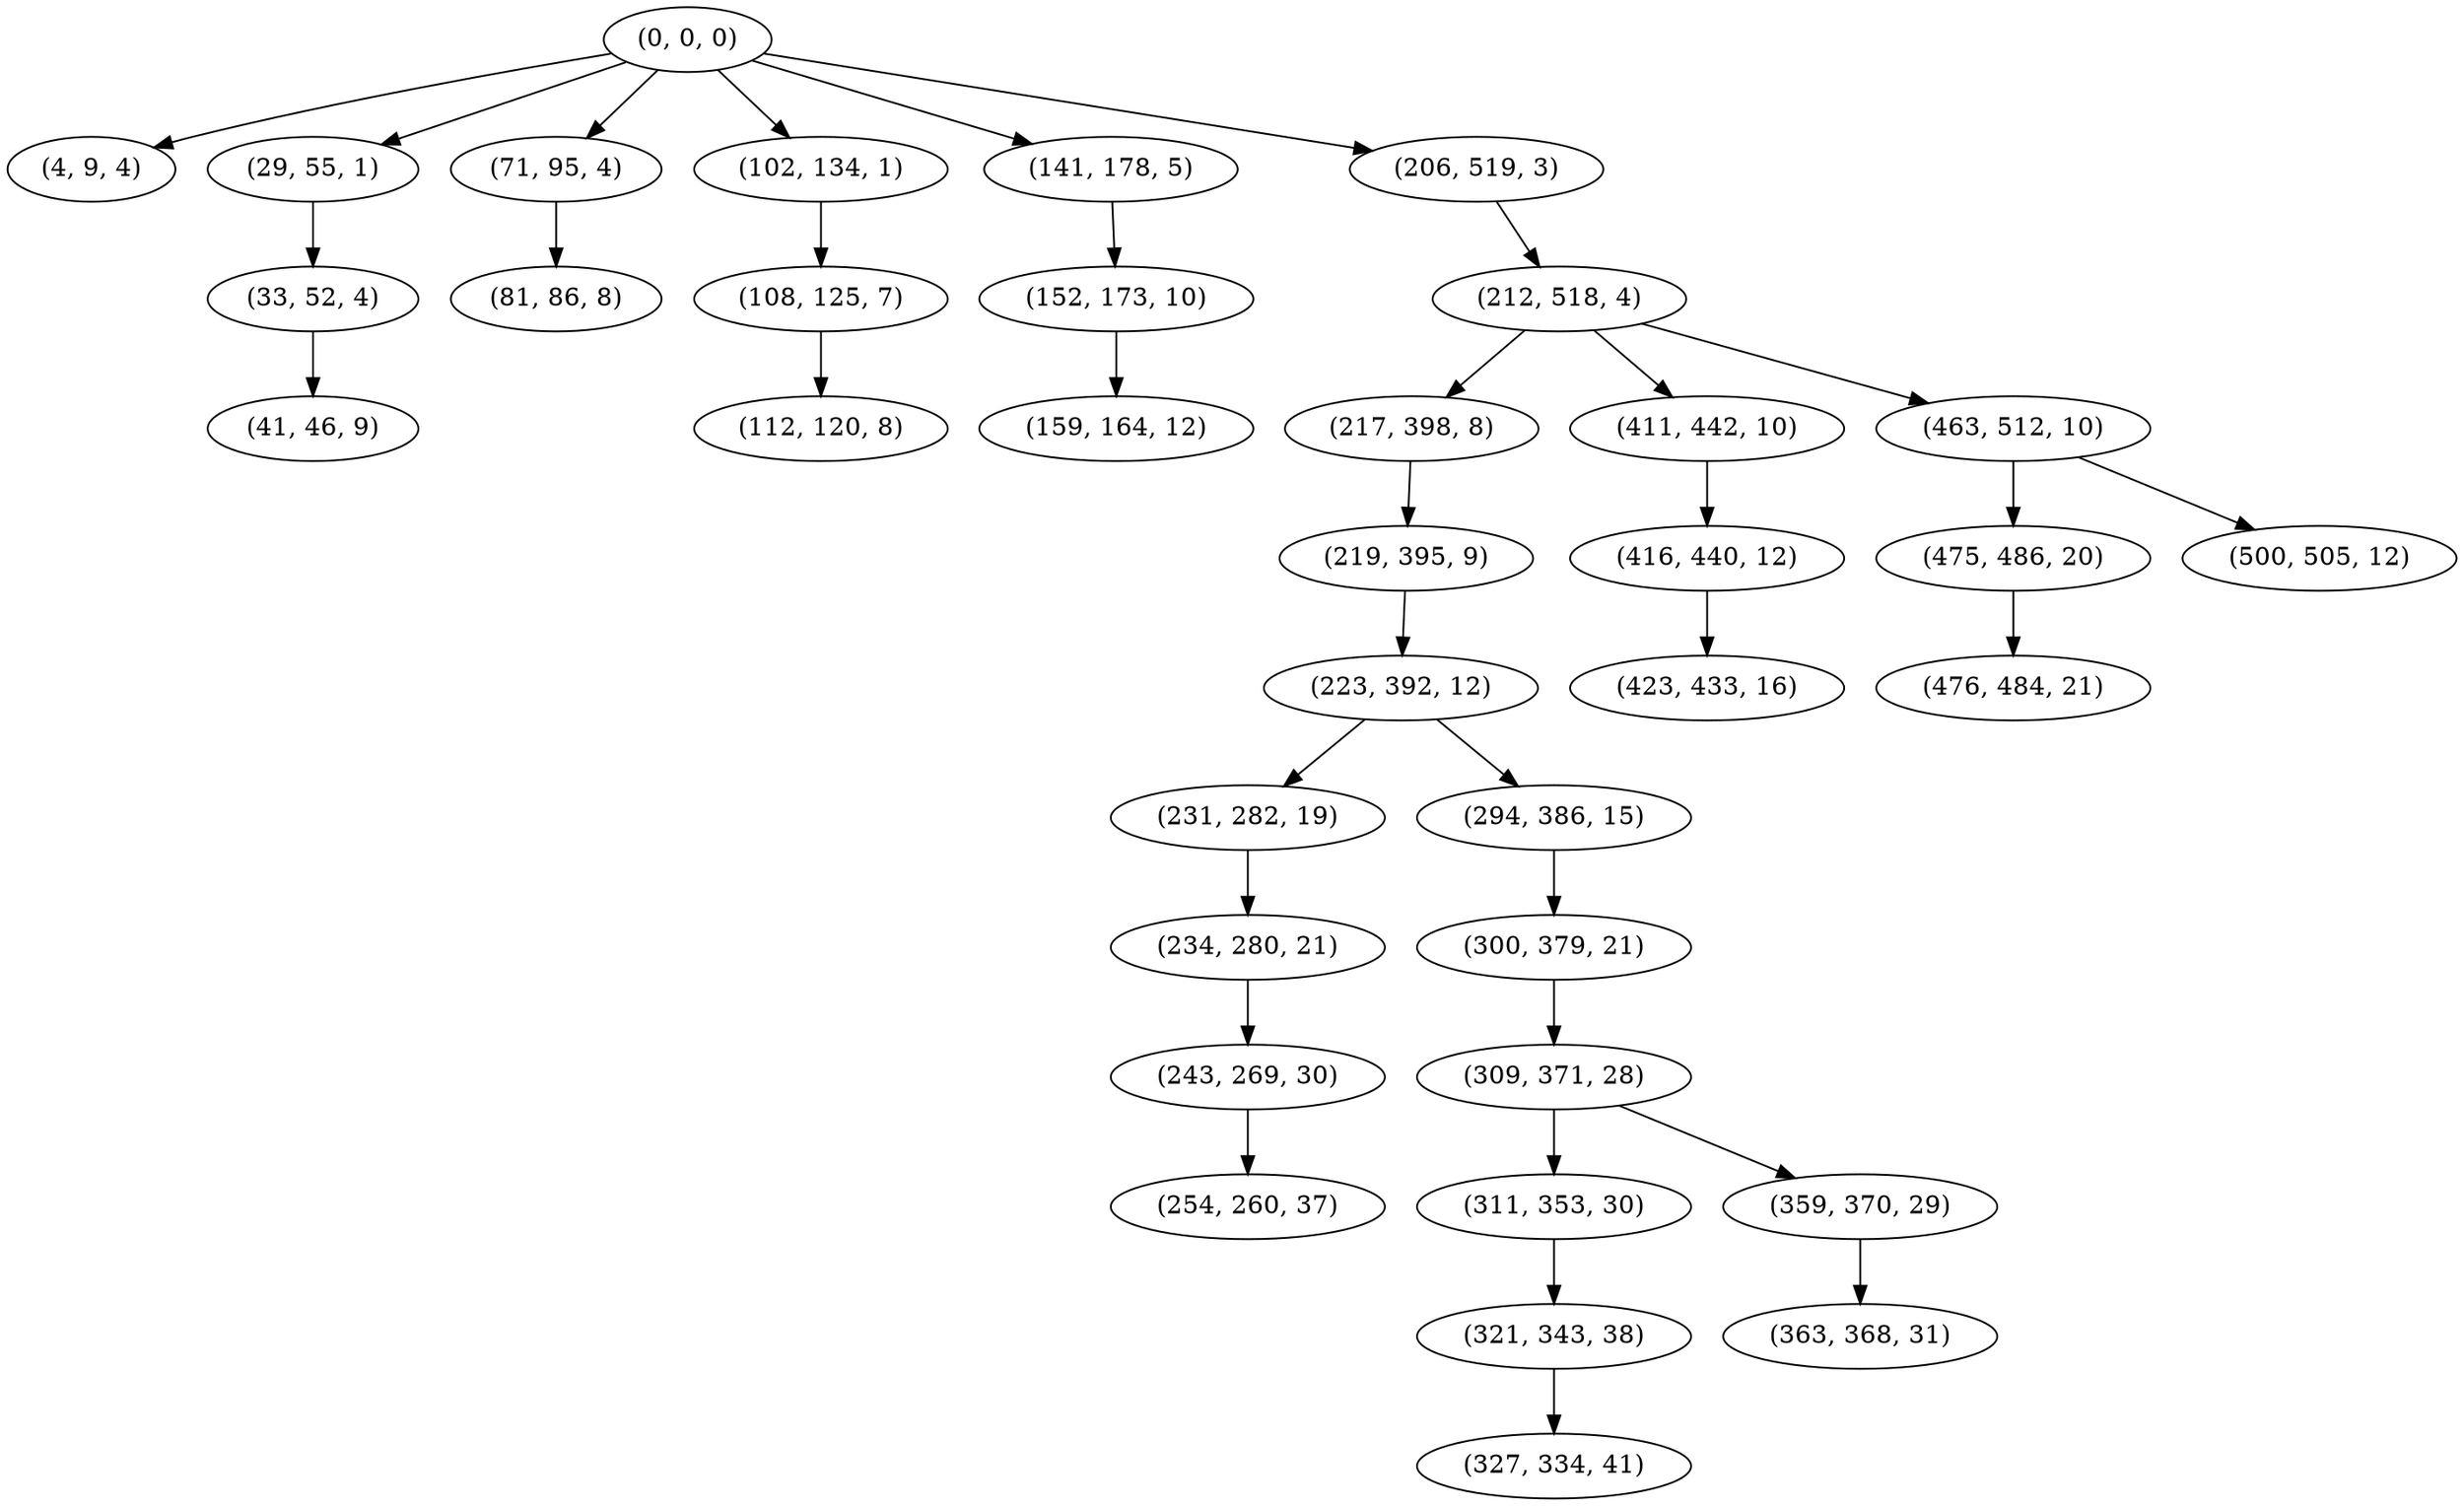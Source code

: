 digraph tree {
    "(0, 0, 0)";
    "(4, 9, 4)";
    "(29, 55, 1)";
    "(33, 52, 4)";
    "(41, 46, 9)";
    "(71, 95, 4)";
    "(81, 86, 8)";
    "(102, 134, 1)";
    "(108, 125, 7)";
    "(112, 120, 8)";
    "(141, 178, 5)";
    "(152, 173, 10)";
    "(159, 164, 12)";
    "(206, 519, 3)";
    "(212, 518, 4)";
    "(217, 398, 8)";
    "(219, 395, 9)";
    "(223, 392, 12)";
    "(231, 282, 19)";
    "(234, 280, 21)";
    "(243, 269, 30)";
    "(254, 260, 37)";
    "(294, 386, 15)";
    "(300, 379, 21)";
    "(309, 371, 28)";
    "(311, 353, 30)";
    "(321, 343, 38)";
    "(327, 334, 41)";
    "(359, 370, 29)";
    "(363, 368, 31)";
    "(411, 442, 10)";
    "(416, 440, 12)";
    "(423, 433, 16)";
    "(463, 512, 10)";
    "(475, 486, 20)";
    "(476, 484, 21)";
    "(500, 505, 12)";
    "(0, 0, 0)" -> "(4, 9, 4)";
    "(0, 0, 0)" -> "(29, 55, 1)";
    "(0, 0, 0)" -> "(71, 95, 4)";
    "(0, 0, 0)" -> "(102, 134, 1)";
    "(0, 0, 0)" -> "(141, 178, 5)";
    "(0, 0, 0)" -> "(206, 519, 3)";
    "(29, 55, 1)" -> "(33, 52, 4)";
    "(33, 52, 4)" -> "(41, 46, 9)";
    "(71, 95, 4)" -> "(81, 86, 8)";
    "(102, 134, 1)" -> "(108, 125, 7)";
    "(108, 125, 7)" -> "(112, 120, 8)";
    "(141, 178, 5)" -> "(152, 173, 10)";
    "(152, 173, 10)" -> "(159, 164, 12)";
    "(206, 519, 3)" -> "(212, 518, 4)";
    "(212, 518, 4)" -> "(217, 398, 8)";
    "(212, 518, 4)" -> "(411, 442, 10)";
    "(212, 518, 4)" -> "(463, 512, 10)";
    "(217, 398, 8)" -> "(219, 395, 9)";
    "(219, 395, 9)" -> "(223, 392, 12)";
    "(223, 392, 12)" -> "(231, 282, 19)";
    "(223, 392, 12)" -> "(294, 386, 15)";
    "(231, 282, 19)" -> "(234, 280, 21)";
    "(234, 280, 21)" -> "(243, 269, 30)";
    "(243, 269, 30)" -> "(254, 260, 37)";
    "(294, 386, 15)" -> "(300, 379, 21)";
    "(300, 379, 21)" -> "(309, 371, 28)";
    "(309, 371, 28)" -> "(311, 353, 30)";
    "(309, 371, 28)" -> "(359, 370, 29)";
    "(311, 353, 30)" -> "(321, 343, 38)";
    "(321, 343, 38)" -> "(327, 334, 41)";
    "(359, 370, 29)" -> "(363, 368, 31)";
    "(411, 442, 10)" -> "(416, 440, 12)";
    "(416, 440, 12)" -> "(423, 433, 16)";
    "(463, 512, 10)" -> "(475, 486, 20)";
    "(463, 512, 10)" -> "(500, 505, 12)";
    "(475, 486, 20)" -> "(476, 484, 21)";
}
